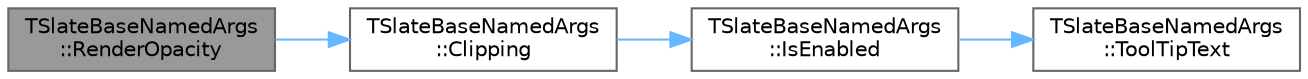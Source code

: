 digraph "TSlateBaseNamedArgs::RenderOpacity"
{
 // INTERACTIVE_SVG=YES
 // LATEX_PDF_SIZE
  bgcolor="transparent";
  edge [fontname=Helvetica,fontsize=10,labelfontname=Helvetica,labelfontsize=10];
  node [fontname=Helvetica,fontsize=10,shape=box,height=0.2,width=0.4];
  rankdir="LR";
  Node1 [id="Node000001",label="TSlateBaseNamedArgs\l::RenderOpacity",height=0.2,width=0.4,color="gray40", fillcolor="grey60", style="filled", fontcolor="black",tooltip=" "];
  Node1 -> Node2 [id="edge1_Node000001_Node000002",color="steelblue1",style="solid",tooltip=" "];
  Node2 [id="Node000002",label="TSlateBaseNamedArgs\l::Clipping",height=0.2,width=0.4,color="grey40", fillcolor="white", style="filled",URL="$d1/d69/structTSlateBaseNamedArgs.html#aaaa84898cbf26c847bf9c2aaaaf06508",tooltip=" "];
  Node2 -> Node3 [id="edge2_Node000002_Node000003",color="steelblue1",style="solid",tooltip=" "];
  Node3 [id="Node000003",label="TSlateBaseNamedArgs\l::IsEnabled",height=0.2,width=0.4,color="grey40", fillcolor="white", style="filled",URL="$d1/d69/structTSlateBaseNamedArgs.html#a980057ba375a7f9e8001871e96cf6b0e",tooltip=" "];
  Node3 -> Node4 [id="edge3_Node000003_Node000004",color="steelblue1",style="solid",tooltip=" "];
  Node4 [id="Node000004",label="TSlateBaseNamedArgs\l::ToolTipText",height=0.2,width=0.4,color="grey40", fillcolor="white", style="filled",URL="$d1/d69/structTSlateBaseNamedArgs.html#a80746dc876cf5f558e8859b44791d410",tooltip=" "];
}
